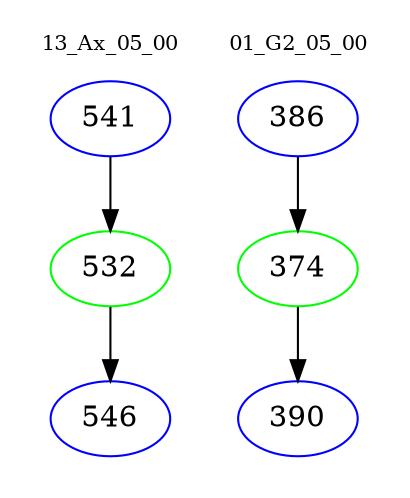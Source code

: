 digraph{
subgraph cluster_0 {
color = white
label = "13_Ax_05_00";
fontsize=10;
T0_541 [label="541", color="blue"]
T0_541 -> T0_532 [color="black"]
T0_532 [label="532", color="green"]
T0_532 -> T0_546 [color="black"]
T0_546 [label="546", color="blue"]
}
subgraph cluster_1 {
color = white
label = "01_G2_05_00";
fontsize=10;
T1_386 [label="386", color="blue"]
T1_386 -> T1_374 [color="black"]
T1_374 [label="374", color="green"]
T1_374 -> T1_390 [color="black"]
T1_390 [label="390", color="blue"]
}
}
